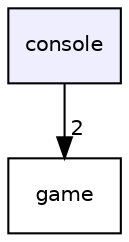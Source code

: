digraph "console" {
  compound=true
  node [ fontsize="10", fontname="Helvetica"];
  edge [ labelfontsize="10", labelfontname="Helvetica"];
  dir_9f97b40203d0b7782e2ba57c500dd0f3 [shape=box, label="console", style="filled", fillcolor="#eeeeff", pencolor="black", URL="dir_9f97b40203d0b7782e2ba57c500dd0f3.html"];
  dir_37c6514aeece95293041e34c0f2e0784 [shape=box label="game" URL="dir_37c6514aeece95293041e34c0f2e0784.html"];
  dir_9f97b40203d0b7782e2ba57c500dd0f3->dir_37c6514aeece95293041e34c0f2e0784 [headlabel="2", labeldistance=1.5 headhref="dir_000002_000003.html"];
}
